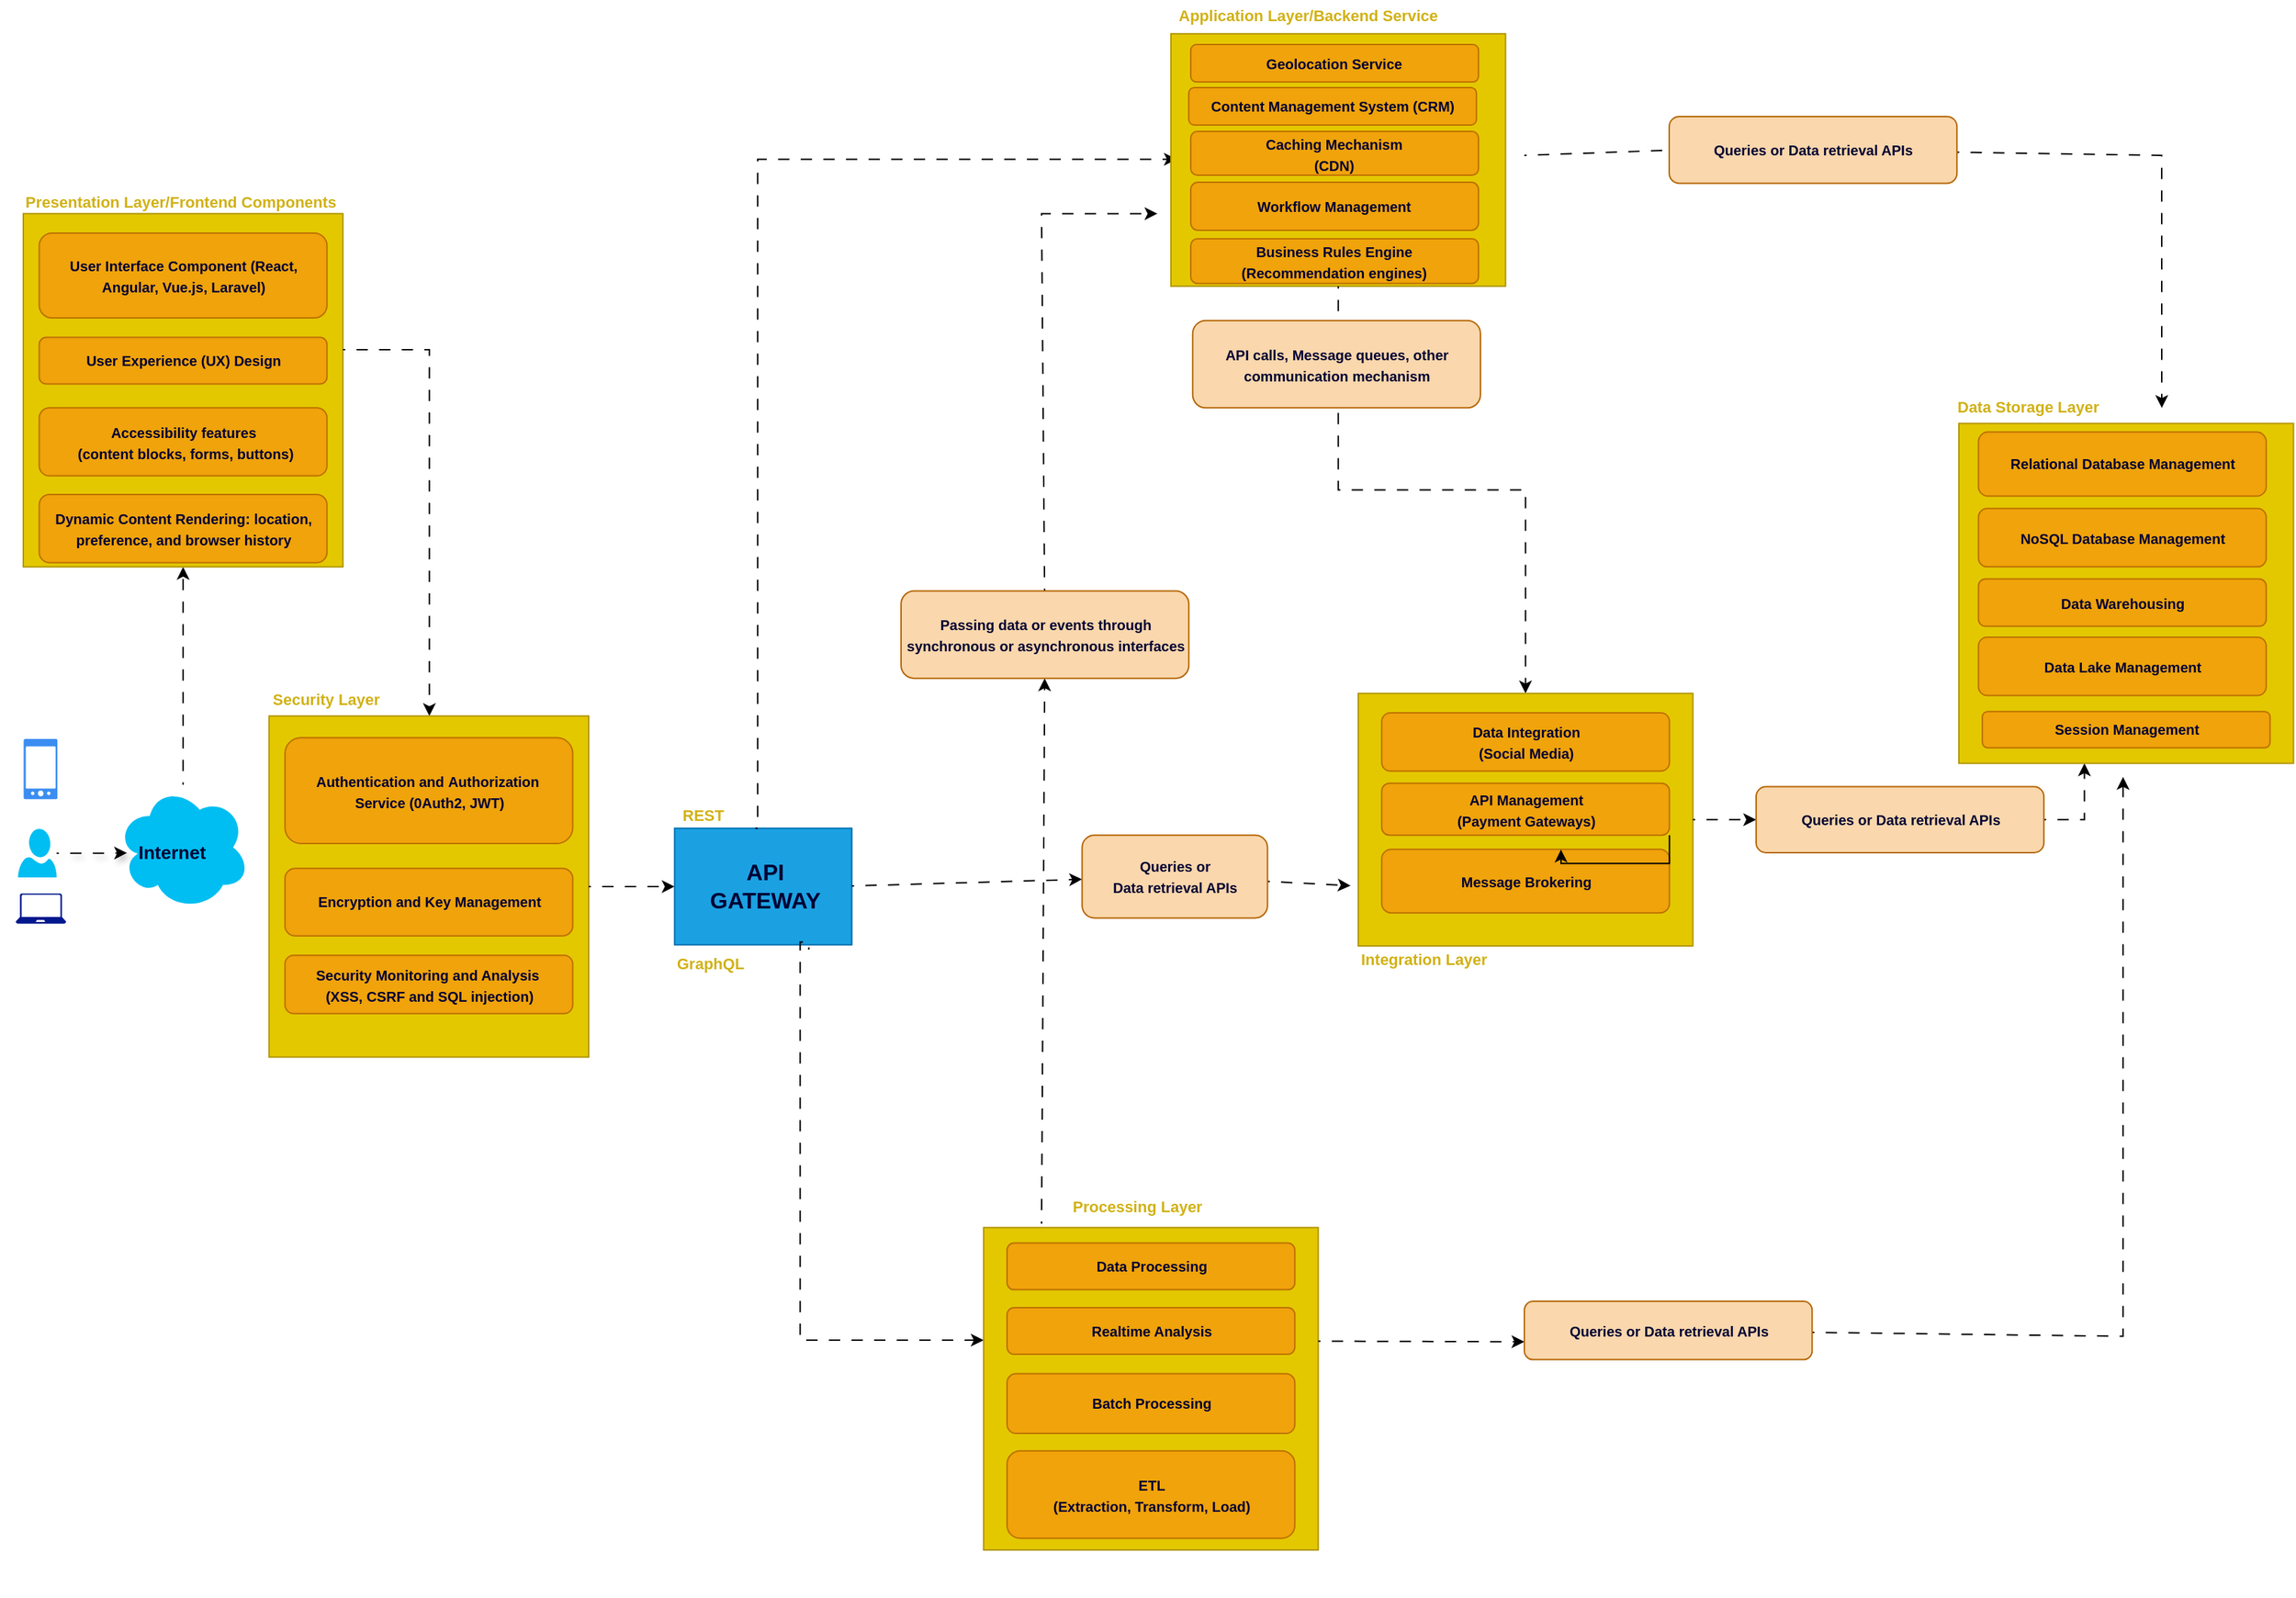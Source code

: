<mxfile version="24.2.3" type="github">
  <diagram name=" IMS Design" id="VsOKy8HMH-eMZyT6rsmT">
    <mxGraphModel dx="1912" dy="984" grid="1" gridSize="10" guides="1" tooltips="1" connect="1" arrows="1" fold="1" page="1" pageScale="1" pageWidth="1654" pageHeight="1169" math="0" shadow="0">
      <root>
        <mxCell id="0" />
        <mxCell id="1" parent="0" />
        <mxCell id="oJ0oxciB_dJQakIOD-1f-190" value="" style="group" parent="1" vertex="1" connectable="0">
          <mxGeometry x="10" y="22" width="1620" height="1130" as="geometry" />
        </mxCell>
        <mxCell id="oJ0oxciB_dJQakIOD-1f-88" value="" style="edgeStyle=orthogonalEdgeStyle;rounded=0;orthogonalLoop=1;jettySize=auto;html=1;flowAnimation=1;" parent="oJ0oxciB_dJQakIOD-1f-190" source="oJ0oxciB_dJQakIOD-1f-6" target="oJ0oxciB_dJQakIOD-1f-87" edge="1">
          <mxGeometry relative="1" as="geometry" />
        </mxCell>
        <mxCell id="oJ0oxciB_dJQakIOD-1f-6" value="" style="ellipse;shape=cloud;whiteSpace=wrap;html=1;verticalAlign=top;fillColor=#00BEF2;strokeColor=none;" parent="oJ0oxciB_dJQakIOD-1f-190" vertex="1">
          <mxGeometry x="82.423" y="555.377" width="94.284" height="88.668" as="geometry" />
        </mxCell>
        <mxCell id="oJ0oxciB_dJQakIOD-1f-1" value="" style="sketch=0;html=1;aspect=fixed;strokeColor=none;shadow=0;fillColor=#3B8DF1;verticalAlign=top;labelPosition=center;verticalLabelPosition=bottom;shape=mxgraph.gcp2.phone_android" parent="oJ0oxciB_dJQakIOD-1f-190" vertex="1">
          <mxGeometry x="16.735" y="523.01" width="23.88" height="42.643" as="geometry" />
        </mxCell>
        <mxCell id="oJ0oxciB_dJQakIOD-1f-2" value="" style="sketch=0;aspect=fixed;pointerEvents=1;shadow=0;dashed=0;html=1;strokeColor=none;labelPosition=center;verticalLabelPosition=bottom;verticalAlign=top;align=center;fillColor=#00188D;shape=mxgraph.azure.laptop" parent="oJ0oxciB_dJQakIOD-1f-190" vertex="1">
          <mxGeometry x="11.097" y="632.36" width="35.723" height="21.431" as="geometry" />
        </mxCell>
        <mxCell id="oJ0oxciB_dJQakIOD-1f-7" value="" style="edgeStyle=orthogonalEdgeStyle;rounded=0;orthogonalLoop=1;jettySize=auto;html=1;entryX=0.079;entryY=0.545;entryDx=0;entryDy=0;entryPerimeter=0;shadow=1;flowAnimation=1;" parent="oJ0oxciB_dJQakIOD-1f-190" source="oJ0oxciB_dJQakIOD-1f-3" target="oJ0oxciB_dJQakIOD-1f-6" edge="1">
          <mxGeometry relative="1" as="geometry" />
        </mxCell>
        <mxCell id="oJ0oxciB_dJQakIOD-1f-3" value="" style="verticalLabelPosition=bottom;html=1;verticalAlign=top;align=center;strokeColor=none;fillColor=#00BEF2;shape=mxgraph.azure.user;" parent="oJ0oxciB_dJQakIOD-1f-190" vertex="1">
          <mxGeometry x="12.735" y="586.651" width="27.329" height="34.367" as="geometry" />
        </mxCell>
        <mxCell id="oJ0oxciB_dJQakIOD-1f-90" value="" style="group" parent="oJ0oxciB_dJQakIOD-1f-190" vertex="1" connectable="0">
          <mxGeometry x="16.493" y="151.217" width="226.144" height="282.665" as="geometry" />
        </mxCell>
        <mxCell id="oJ0oxciB_dJQakIOD-1f-91" value="" style="group" parent="oJ0oxciB_dJQakIOD-1f-90" vertex="1" connectable="0">
          <mxGeometry width="226.144" height="250" as="geometry" />
        </mxCell>
        <mxCell id="oJ0oxciB_dJQakIOD-1f-87" value="" style="whiteSpace=wrap;html=1;verticalAlign=top;fillColor=#e3c800;strokeColor=#B09500;fontColor=#000000;" parent="oJ0oxciB_dJQakIOD-1f-91" vertex="1">
          <mxGeometry width="226.14" height="250" as="geometry" />
        </mxCell>
        <mxCell id="oJ0oxciB_dJQakIOD-1f-49" value="&lt;font size=&quot;1&quot; color=&quot;#000033&quot;&gt;&lt;b style=&quot;&quot;&gt;User Interface Component (React, Angular, Vue.js, Laravel)&lt;/b&gt;&lt;/font&gt;" style="rounded=1;whiteSpace=wrap;html=1;fillColor=#f0a30a;fontColor=#000000;strokeColor=#BD7000;" parent="oJ0oxciB_dJQakIOD-1f-91" vertex="1">
          <mxGeometry x="11.273" y="13.747" width="203.598" height="60.06" as="geometry" />
        </mxCell>
        <mxCell id="oJ0oxciB_dJQakIOD-1f-50" value="&lt;b style=&quot;color: rgb(0, 0, 51);&quot;&gt;&lt;font style=&quot;font-size: 10px;&quot;&gt;User Experience (UX) Design&lt;/font&gt;&lt;/b&gt;" style="rounded=1;whiteSpace=wrap;html=1;fillColor=#f0a30a;fontColor=#000000;strokeColor=#BD7000;" parent="oJ0oxciB_dJQakIOD-1f-91" vertex="1">
          <mxGeometry x="11.273" y="87.554" width="203.598" height="32.993" as="geometry" />
        </mxCell>
        <mxCell id="oJ0oxciB_dJQakIOD-1f-51" value="&lt;b style=&quot;color: rgb(0, 0, 51); font-size: 10px;&quot;&gt;Accessibility features&lt;br&gt;&amp;nbsp;(content blocks, forms, buttons)&lt;/b&gt;" style="rounded=1;whiteSpace=wrap;html=1;fillColor=#f0a30a;fontColor=#000000;strokeColor=#BD7000;" parent="oJ0oxciB_dJQakIOD-1f-91" vertex="1">
          <mxGeometry x="11.273" y="137.387" width="203.598" height="48.197" as="geometry" />
        </mxCell>
        <mxCell id="X1ZcEELqhBaGhCsBK1d6-1" value="&lt;font color=&quot;#000033&quot;&gt;&lt;span style=&quot;font-size: 10px;&quot;&gt;&lt;b&gt;Dynamic Content Rendering:&amp;nbsp;&lt;/b&gt;&lt;/span&gt;&lt;/font&gt;&lt;b style=&quot;font-size: 10px; color: rgb(0, 0, 51); background-color: initial;&quot;&gt;location, preference, and browser history&lt;/b&gt;" style="rounded=1;whiteSpace=wrap;html=1;fillColor=#f0a30a;fontColor=#000000;strokeColor=#BD7000;" vertex="1" parent="oJ0oxciB_dJQakIOD-1f-91">
          <mxGeometry x="11.273" y="198.787" width="203.598" height="48.197" as="geometry" />
        </mxCell>
        <mxCell id="oJ0oxciB_dJQakIOD-1f-93" value="" style="edgeStyle=orthogonalEdgeStyle;rounded=0;orthogonalLoop=1;jettySize=auto;html=1;flowAnimation=1;" parent="oJ0oxciB_dJQakIOD-1f-190" source="oJ0oxciB_dJQakIOD-1f-87" target="oJ0oxciB_dJQakIOD-1f-92" edge="1">
          <mxGeometry relative="1" as="geometry">
            <Array as="points">
              <mxPoint x="303.785" y="247.445" />
            </Array>
          </mxGeometry>
        </mxCell>
        <mxCell id="oJ0oxciB_dJQakIOD-1f-96" value="" style="group" parent="oJ0oxciB_dJQakIOD-1f-190" vertex="1" connectable="0">
          <mxGeometry x="190.371" y="459.492" width="226.144" height="288.686" as="geometry" />
        </mxCell>
        <mxCell id="oJ0oxciB_dJQakIOD-1f-92" value="" style="whiteSpace=wrap;html=1;verticalAlign=top;fillColor=#e3c800;strokeColor=#B09500;fontColor=#000000;" parent="oJ0oxciB_dJQakIOD-1f-96" vertex="1">
          <mxGeometry y="47.262" width="226.144" height="241.424" as="geometry" />
        </mxCell>
        <mxCell id="oJ0oxciB_dJQakIOD-1f-70" value="&lt;font size=&quot;1&quot; color=&quot;#000033&quot;&gt;&lt;b style=&quot;&quot;&gt;Authentication and&amp;nbsp;&lt;/b&gt;&lt;/font&gt;&lt;b style=&quot;color: rgb(0, 0, 51); font-size: x-small;&quot;&gt;Authorization&amp;nbsp; Service&lt;/b&gt;&lt;font size=&quot;1&quot; color=&quot;#000033&quot;&gt;&lt;b style=&quot;&quot;&gt;&amp;nbsp;(0Auth2, JWT)&lt;/b&gt;&lt;/font&gt;" style="rounded=1;whiteSpace=wrap;html=1;fillColor=#f0a30a;fontColor=#000000;strokeColor=#BD7000;" parent="oJ0oxciB_dJQakIOD-1f-96" vertex="1">
          <mxGeometry x="11.273" y="62.672" width="203.598" height="74.797" as="geometry" />
        </mxCell>
        <mxCell id="oJ0oxciB_dJQakIOD-1f-71" value="&lt;b style=&quot;color: rgb(0, 0, 51);&quot;&gt;&lt;font style=&quot;font-size: 10px;&quot;&gt;Encryption and Key Management&lt;/font&gt;&lt;/b&gt;" style="rounded=1;whiteSpace=wrap;html=1;fillColor=#f0a30a;fontColor=#000000;strokeColor=#BD7000;" parent="oJ0oxciB_dJQakIOD-1f-96" vertex="1">
          <mxGeometry x="11.273" y="155.121" width="203.598" height="47.771" as="geometry" />
        </mxCell>
        <mxCell id="oJ0oxciB_dJQakIOD-1f-72" value="&lt;font color=&quot;#000033&quot;&gt;&lt;span style=&quot;font-size: 10px;&quot;&gt;&lt;b&gt;Security Monitoring and Analysis&amp;nbsp;&lt;/b&gt;&lt;/span&gt;&lt;/font&gt;&lt;div&gt;&lt;font color=&quot;#000033&quot;&gt;&lt;span style=&quot;font-size: 10px;&quot;&gt;&lt;b&gt;(XSS, CSRF and SQL injection)&lt;/b&gt;&lt;/span&gt;&lt;/font&gt;&lt;/div&gt;" style="rounded=1;whiteSpace=wrap;html=1;fillColor=#f0a30a;fontColor=#000000;strokeColor=#BD7000;" parent="oJ0oxciB_dJQakIOD-1f-96" vertex="1">
          <mxGeometry x="11.273" y="216.638" width="203.598" height="41.241" as="geometry" />
        </mxCell>
        <mxCell id="oJ0oxciB_dJQakIOD-1f-48" value="&lt;span style=&quot;color: rgb(209, 177, 21); font-weight: 700; text-wrap: nowrap; font-size: 11px;&quot;&gt;&lt;font style=&quot;font-size: 11px;&quot;&gt;Security Layer&lt;/font&gt;&lt;/span&gt;&lt;div style=&quot;color: rgb(209, 177, 21); font-weight: 700; text-wrap: nowrap; font-size: 11px;&quot;&gt;&lt;br&gt;&lt;/div&gt;" style="text;html=1;align=left;verticalAlign=middle;whiteSpace=wrap;rounded=0;" parent="oJ0oxciB_dJQakIOD-1f-96" vertex="1">
          <mxGeometry x="0.683" y="20.62" width="122.979" height="41.241" as="geometry" />
        </mxCell>
        <mxCell id="oJ0oxciB_dJQakIOD-1f-123" value="" style="edgeStyle=orthogonalEdgeStyle;rounded=0;orthogonalLoop=1;jettySize=auto;html=1;flowAnimation=1;" parent="oJ0oxciB_dJQakIOD-1f-190" source="oJ0oxciB_dJQakIOD-1f-92" target="oJ0oxciB_dJQakIOD-1f-122" edge="1">
          <mxGeometry relative="1" as="geometry" />
        </mxCell>
        <mxCell id="oJ0oxciB_dJQakIOD-1f-125" value="" style="group" parent="oJ0oxciB_dJQakIOD-1f-190" vertex="1" connectable="0">
          <mxGeometry x="477.322" y="586.225" width="125.37" height="82.482" as="geometry" />
        </mxCell>
        <mxCell id="oJ0oxciB_dJQakIOD-1f-122" value="" style="whiteSpace=wrap;html=1;verticalAlign=top;fillColor=#1ba1e2;strokeColor=#006EAF;fontColor=#ffffff;" parent="oJ0oxciB_dJQakIOD-1f-125" vertex="1">
          <mxGeometry width="125.37" height="82.482" as="geometry" />
        </mxCell>
        <mxCell id="oJ0oxciB_dJQakIOD-1f-124" value="&lt;div style=&quot;font-weight: 700; text-wrap: nowrap; font-size: 16px;&quot;&gt;&lt;font style=&quot;font-size: 16px;&quot; color=&quot;#000033&quot;&gt;API &lt;br&gt;GATEWAY&lt;/font&gt;&lt;/div&gt;" style="text;html=1;align=center;verticalAlign=middle;whiteSpace=wrap;rounded=0;container=0;" parent="oJ0oxciB_dJQakIOD-1f-125" vertex="1">
          <mxGeometry x="2.391" y="20.62" width="122.979" height="41.241" as="geometry" />
        </mxCell>
        <mxCell id="oJ0oxciB_dJQakIOD-1f-127" value="&lt;div style=&quot;color: rgb(209, 177, 21); text-wrap: nowrap; font-size: 11px;&quot;&gt;&lt;b&gt;REST&lt;/b&gt;&lt;/div&gt;" style="text;html=1;align=left;verticalAlign=middle;whiteSpace=wrap;rounded=0;container=0;" parent="oJ0oxciB_dJQakIOD-1f-190" vertex="1">
          <mxGeometry x="481.421" y="563.625" width="54.657" height="26.119" as="geometry" />
        </mxCell>
        <mxCell id="oJ0oxciB_dJQakIOD-1f-128" value="&lt;div style=&quot;color: rgb(209, 177, 21); font-weight: 700; text-wrap: nowrap; font-size: 11px;&quot;&gt;GraphQL&lt;/div&gt;" style="text;html=1;align=left;verticalAlign=middle;whiteSpace=wrap;rounded=0;container=0;" parent="oJ0oxciB_dJQakIOD-1f-190" vertex="1">
          <mxGeometry x="477.322" y="670.852" width="81.986" height="21.995" as="geometry" />
        </mxCell>
        <mxCell id="oJ0oxciB_dJQakIOD-1f-130" value="&lt;div style=&quot;text-wrap: nowrap; font-size: 13px;&quot;&gt;Internet&lt;/div&gt;" style="text;html=1;align=left;verticalAlign=middle;whiteSpace=wrap;rounded=0;container=0;fontColor=#000033;fontStyle=1;fontSize=13;" parent="oJ0oxciB_dJQakIOD-1f-190" vertex="1">
          <mxGeometry x="96.087" y="589.745" width="81.986" height="27.494" as="geometry" />
        </mxCell>
        <mxCell id="oJ0oxciB_dJQakIOD-1f-132" value="" style="edgeStyle=orthogonalEdgeStyle;rounded=0;orthogonalLoop=1;jettySize=auto;html=1;exitX=0.75;exitY=0;exitDx=0;exitDy=0;flowAnimation=1;" parent="oJ0oxciB_dJQakIOD-1f-190" edge="1">
          <mxGeometry relative="1" as="geometry">
            <mxPoint x="534.456" y="586.225" as="sourcePoint" />
            <mxPoint x="832.594" y="112.725" as="targetPoint" />
            <Array as="points">
              <mxPoint x="536.078" y="585.62" />
              <mxPoint x="536.078" y="112.725" />
            </Array>
          </mxGeometry>
        </mxCell>
        <mxCell id="oJ0oxciB_dJQakIOD-1f-137" value="" style="group" parent="oJ0oxciB_dJQakIOD-1f-190" vertex="1" connectable="0">
          <mxGeometry x="797.067" width="251.6" height="202.603" as="geometry" />
        </mxCell>
        <mxCell id="oJ0oxciB_dJQakIOD-1f-131" value="" style="whiteSpace=wrap;html=1;fillColor=#e3c800;fontColor=#000000;strokeColor=#B09500;" parent="oJ0oxciB_dJQakIOD-1f-137" vertex="1">
          <mxGeometry x="31.428" y="23.892" width="236.734" height="178.71" as="geometry" />
        </mxCell>
        <mxCell id="oJ0oxciB_dJQakIOD-1f-133" value="&lt;span style=&quot;color: rgb(209, 177, 21); font-weight: 700; text-wrap: nowrap; font-size: 11px;&quot;&gt;&lt;font style=&quot;font-size: 11px;&quot;&gt;Application Layer/Backend Service&lt;/font&gt;&lt;/span&gt;&lt;div style=&quot;color: rgb(209, 177, 21); font-weight: 700; text-wrap: nowrap; font-size: 11px;&quot;&gt;&lt;br&gt;&lt;/div&gt;" style="text;html=1;align=left;verticalAlign=middle;whiteSpace=wrap;rounded=0;container=0;" parent="oJ0oxciB_dJQakIOD-1f-137" vertex="1">
          <mxGeometry x="34.5" width="205.5" height="33.52" as="geometry" />
        </mxCell>
        <mxCell id="oJ0oxciB_dJQakIOD-1f-134" value="&lt;font size=&quot;1&quot; color=&quot;#000033&quot;&gt;&lt;b&gt;Geolocation Service&lt;/b&gt;&lt;/font&gt;" style="rounded=1;whiteSpace=wrap;html=1;fillColor=#f0a30a;fontColor=#000000;strokeColor=#BD7000;container=0;" parent="oJ0oxciB_dJQakIOD-1f-137" vertex="1">
          <mxGeometry x="45.43" y="31.52" width="203.6" height="26.48" as="geometry" />
        </mxCell>
        <mxCell id="oJ0oxciB_dJQakIOD-1f-135" value="&lt;font size=&quot;1&quot; color=&quot;#000033&quot;&gt;&lt;b style=&quot;&quot;&gt;Caching Mechanism&lt;/b&gt;&lt;/font&gt;&lt;div&gt;&lt;font size=&quot;1&quot; color=&quot;#000033&quot;&gt;&lt;b style=&quot;&quot;&gt;(CDN)&lt;/b&gt;&lt;/font&gt;&lt;/div&gt;" style="rounded=1;whiteSpace=wrap;html=1;fillColor=#f0a30a;fontColor=#000000;strokeColor=#BD7000;container=0;" parent="oJ0oxciB_dJQakIOD-1f-137" vertex="1">
          <mxGeometry x="45.43" y="93" width="203.6" height="31" as="geometry" />
        </mxCell>
        <mxCell id="oJ0oxciB_dJQakIOD-1f-136" value="&lt;b style=&quot;color: rgb(0, 0, 51);&quot;&gt;&lt;font style=&quot;font-size: 10px;&quot;&gt;Business Rules Engine&lt;/font&gt;&lt;/b&gt;&lt;div&gt;&lt;b style=&quot;color: rgb(0, 0, 51);&quot;&gt;&lt;font style=&quot;font-size: 10px;&quot;&gt;(Recommendation engines)&lt;/font&gt;&lt;/b&gt;&lt;/div&gt;" style="rounded=1;whiteSpace=wrap;html=1;fillColor=#f0a30a;fontColor=#000000;strokeColor=#BD7000;container=0;" parent="oJ0oxciB_dJQakIOD-1f-137" vertex="1">
          <mxGeometry x="45.43" y="169" width="203.6" height="31.61" as="geometry" />
        </mxCell>
        <mxCell id="X1ZcEELqhBaGhCsBK1d6-77" value="&lt;font size=&quot;1&quot; color=&quot;#000033&quot;&gt;&lt;b&gt;Content Management System (CRM)&lt;/b&gt;&lt;/font&gt;" style="rounded=1;whiteSpace=wrap;html=1;fillColor=#f0a30a;fontColor=#000000;strokeColor=#BD7000;container=0;" vertex="1" parent="oJ0oxciB_dJQakIOD-1f-137">
          <mxGeometry x="44" y="62" width="203.6" height="26.48" as="geometry" />
        </mxCell>
        <mxCell id="X1ZcEELqhBaGhCsBK1d6-78" value="&lt;font size=&quot;1&quot; color=&quot;#000033&quot;&gt;&lt;b style=&quot;&quot;&gt;Workflow Management&lt;/b&gt;&lt;/font&gt;" style="rounded=1;whiteSpace=wrap;html=1;fillColor=#f0a30a;fontColor=#000000;strokeColor=#BD7000;container=0;" vertex="1" parent="oJ0oxciB_dJQakIOD-1f-137">
          <mxGeometry x="45.43" y="129" width="203.6" height="34" as="geometry" />
        </mxCell>
        <mxCell id="oJ0oxciB_dJQakIOD-1f-139" value="" style="edgeStyle=orthogonalEdgeStyle;rounded=0;orthogonalLoop=1;jettySize=auto;html=1;flowAnimation=1;" parent="oJ0oxciB_dJQakIOD-1f-190" source="oJ0oxciB_dJQakIOD-1f-131" target="oJ0oxciB_dJQakIOD-1f-138" edge="1">
          <mxGeometry relative="1" as="geometry" />
        </mxCell>
        <mxCell id="oJ0oxciB_dJQakIOD-1f-146" value="" style="edgeStyle=orthogonalEdgeStyle;rounded=0;orthogonalLoop=1;jettySize=auto;html=1;exitX=1.158;exitY=0.059;exitDx=0;exitDy=0;exitPerimeter=0;flowAnimation=1;" parent="oJ0oxciB_dJQakIOD-1f-190" source="oJ0oxciB_dJQakIOD-1f-128" edge="1">
          <mxGeometry relative="1" as="geometry">
            <mxPoint x="545.643" y="728.589" as="sourcePoint" />
            <mxPoint x="695.951" y="948.54" as="targetPoint" />
            <Array as="points">
              <mxPoint x="566.14" y="666.727" />
              <mxPoint x="566.14" y="948.54" />
            </Array>
          </mxGeometry>
        </mxCell>
        <mxCell id="oJ0oxciB_dJQakIOD-1f-152" value="" style="group" parent="oJ0oxciB_dJQakIOD-1f-190" vertex="1" connectable="0">
          <mxGeometry x="961.038" y="490.766" width="236.734" height="208.954" as="geometry" />
        </mxCell>
        <mxCell id="oJ0oxciB_dJQakIOD-1f-138" value="" style="whiteSpace=wrap;html=1;fillColor=#e3c800;fontColor=#000000;strokeColor=#B09500;" parent="oJ0oxciB_dJQakIOD-1f-152" vertex="1">
          <mxGeometry width="236.734" height="178.71" as="geometry" />
        </mxCell>
        <mxCell id="oJ0oxciB_dJQakIOD-1f-140" value="&lt;div style=&quot;color: rgb(209, 177, 21); font-weight: 700; text-wrap: nowrap; font-size: 11px;&quot;&gt;Integration Layer&lt;/div&gt;" style="text;html=1;align=left;verticalAlign=middle;whiteSpace=wrap;rounded=0;container=0;" parent="oJ0oxciB_dJQakIOD-1f-152" vertex="1">
          <mxGeometry y="167.713" width="122.979" height="41.241" as="geometry" />
        </mxCell>
        <mxCell id="oJ0oxciB_dJQakIOD-1f-141" value="&lt;font size=&quot;1&quot; color=&quot;#000033&quot;&gt;&lt;b style=&quot;&quot;&gt;Data Integration&lt;/b&gt;&lt;/font&gt;&lt;div&gt;&lt;font size=&quot;1&quot; color=&quot;#000033&quot;&gt;&lt;b style=&quot;&quot;&gt;(Social Media)&lt;/b&gt;&lt;/font&gt;&lt;/div&gt;" style="rounded=1;whiteSpace=wrap;html=1;fillColor=#f0a30a;fontColor=#000000;strokeColor=#BD7000;container=0;" parent="oJ0oxciB_dJQakIOD-1f-152" vertex="1">
          <mxGeometry x="16.575" y="13.747" width="203.598" height="41.241" as="geometry" />
        </mxCell>
        <mxCell id="oJ0oxciB_dJQakIOD-1f-142" value="&lt;font size=&quot;1&quot; color=&quot;#000033&quot;&gt;&lt;b style=&quot;&quot;&gt;API Management&lt;/b&gt;&lt;/font&gt;&lt;div&gt;&lt;font size=&quot;1&quot; color=&quot;#000033&quot;&gt;&lt;b style=&quot;&quot;&gt;(Payment Gateways)&lt;/b&gt;&lt;/font&gt;&lt;/div&gt;" style="rounded=1;whiteSpace=wrap;html=1;fillColor=#f0a30a;fontColor=#000000;strokeColor=#BD7000;container=0;" parent="oJ0oxciB_dJQakIOD-1f-152" vertex="1">
          <mxGeometry x="16.575" y="63.58" width="203.598" height="36.773" as="geometry" />
        </mxCell>
        <mxCell id="oJ0oxciB_dJQakIOD-1f-143" value="&lt;b style=&quot;color: rgb(0, 0, 51);&quot;&gt;&lt;font style=&quot;font-size: 10px;&quot;&gt;Message Brokering&lt;/font&gt;&lt;/b&gt;" style="rounded=1;whiteSpace=wrap;html=1;fillColor=#f0a30a;fontColor=#000000;strokeColor=#BD7000;container=0;" parent="oJ0oxciB_dJQakIOD-1f-152" vertex="1">
          <mxGeometry x="16.575" y="110.319" width="203.598" height="45.021" as="geometry" />
        </mxCell>
        <mxCell id="oJ0oxciB_dJQakIOD-1f-181" style="edgeStyle=orthogonalEdgeStyle;rounded=0;orthogonalLoop=1;jettySize=auto;html=1;exitX=1;exitY=1;exitDx=0;exitDy=0;entryX=0.623;entryY=0.005;entryDx=0;entryDy=0;entryPerimeter=0;" parent="oJ0oxciB_dJQakIOD-1f-152" source="oJ0oxciB_dJQakIOD-1f-142" target="oJ0oxciB_dJQakIOD-1f-143" edge="1">
          <mxGeometry relative="1" as="geometry" />
        </mxCell>
        <mxCell id="oJ0oxciB_dJQakIOD-1f-153" value="" style="group" parent="oJ0oxciB_dJQakIOD-1f-190" vertex="1" connectable="0">
          <mxGeometry x="695.964" y="868.808" width="236.734" height="261.192" as="geometry" />
        </mxCell>
        <mxCell id="oJ0oxciB_dJQakIOD-1f-144" value="" style="whiteSpace=wrap;html=1;fillColor=#e3c800;fontColor=#000000;strokeColor=#B09500;" parent="oJ0oxciB_dJQakIOD-1f-153" vertex="1">
          <mxGeometry width="236.734" height="228.2" as="geometry" />
        </mxCell>
        <mxCell id="oJ0oxciB_dJQakIOD-1f-148" value="&lt;font size=&quot;1&quot; color=&quot;#000033&quot;&gt;&lt;b style=&quot;&quot;&gt;Data Processing&lt;/b&gt;&lt;/font&gt;" style="rounded=1;whiteSpace=wrap;html=1;fillColor=#f0a30a;fontColor=#000000;strokeColor=#BD7000;container=0;" parent="oJ0oxciB_dJQakIOD-1f-153" vertex="1">
          <mxGeometry x="16.575" y="10.998" width="203.598" height="32.993" as="geometry" />
        </mxCell>
        <mxCell id="oJ0oxciB_dJQakIOD-1f-149" value="&lt;font size=&quot;1&quot; color=&quot;#000033&quot;&gt;&lt;b style=&quot;&quot;&gt;Realtime Analysis&lt;/b&gt;&lt;/font&gt;" style="rounded=1;whiteSpace=wrap;html=1;fillColor=#f0a30a;fontColor=#000000;strokeColor=#BD7000;container=0;" parent="oJ0oxciB_dJQakIOD-1f-153" vertex="1">
          <mxGeometry x="16.575" y="56.706" width="203.598" height="32.993" as="geometry" />
        </mxCell>
        <mxCell id="oJ0oxciB_dJQakIOD-1f-150" value="&lt;b style=&quot;color: rgb(0, 0, 51);&quot;&gt;&lt;font style=&quot;font-size: 10px;&quot;&gt;Batch Processing&lt;/font&gt;&lt;/b&gt;" style="rounded=1;whiteSpace=wrap;html=1;fillColor=#f0a30a;fontColor=#000000;strokeColor=#BD7000;container=0;" parent="oJ0oxciB_dJQakIOD-1f-153" vertex="1">
          <mxGeometry x="16.575" y="103.446" width="203.598" height="42.272" as="geometry" />
        </mxCell>
        <mxCell id="oJ0oxciB_dJQakIOD-1f-151" value="&lt;font color=&quot;#000033&quot;&gt;&lt;span style=&quot;font-size: 10px;&quot;&gt;&lt;b&gt;ETL &lt;br&gt;(Extraction, Transform, Load)&lt;/b&gt;&lt;/span&gt;&lt;/font&gt;" style="rounded=1;whiteSpace=wrap;html=1;fillColor=#f0a30a;fontColor=#000000;strokeColor=#BD7000;container=0;" parent="oJ0oxciB_dJQakIOD-1f-153" vertex="1">
          <mxGeometry x="16.582" y="158.09" width="203.593" height="61.861" as="geometry" />
        </mxCell>
        <mxCell id="oJ0oxciB_dJQakIOD-1f-155" value="" style="edgeStyle=orthogonalEdgeStyle;rounded=0;orthogonalLoop=1;jettySize=auto;html=1;flowAnimation=1;" parent="oJ0oxciB_dJQakIOD-1f-190" source="oJ0oxciB_dJQakIOD-1f-176" target="oJ0oxciB_dJQakIOD-1f-154" edge="1">
          <mxGeometry relative="1" as="geometry">
            <Array as="points">
              <mxPoint x="1474.817" y="580.122" />
            </Array>
          </mxGeometry>
        </mxCell>
        <mxCell id="oJ0oxciB_dJQakIOD-1f-162" value="" style="group" parent="oJ0oxciB_dJQakIOD-1f-190" vertex="1" connectable="0">
          <mxGeometry x="1383.266" y="273.564" width="236.734" height="265.316" as="geometry" />
        </mxCell>
        <mxCell id="oJ0oxciB_dJQakIOD-1f-107" value="&lt;span style=&quot;color: rgb(209, 177, 21); font-weight: 700; text-wrap: nowrap; font-size: 11px;&quot;&gt;&lt;font style=&quot;font-size: 11px;&quot;&gt;Data Storage Layer&lt;/font&gt;&lt;/span&gt;&lt;div style=&quot;color: rgb(209, 177, 21); font-weight: 700; text-wrap: nowrap; font-size: 11px;&quot;&gt;&lt;br&gt;&lt;/div&gt;" style="text;html=1;align=left;verticalAlign=middle;whiteSpace=wrap;rounded=0;container=0;" parent="oJ0oxciB_dJQakIOD-1f-162" vertex="1">
          <mxGeometry width="163.972" height="41.241" as="geometry" />
        </mxCell>
        <mxCell id="oJ0oxciB_dJQakIOD-1f-154" value="" style="whiteSpace=wrap;html=1;fillColor=#e3c800;fontColor=#000000;strokeColor=#B09500;" parent="oJ0oxciB_dJQakIOD-1f-162" vertex="1">
          <mxGeometry x="2.733" y="26.119" width="236.734" height="240.572" as="geometry" />
        </mxCell>
        <mxCell id="oJ0oxciB_dJQakIOD-1f-157" value="&lt;font size=&quot;1&quot; color=&quot;#000033&quot;&gt;&lt;b style=&quot;&quot;&gt;Relational Database Management&lt;/b&gt;&lt;/font&gt;" style="rounded=1;whiteSpace=wrap;html=1;fillColor=#f0a30a;fontColor=#000000;strokeColor=#BD7000;container=0;" parent="oJ0oxciB_dJQakIOD-1f-162" vertex="1">
          <mxGeometry x="16.561" y="32.241" width="203.598" height="45.365" as="geometry" />
        </mxCell>
        <mxCell id="oJ0oxciB_dJQakIOD-1f-158" value="&lt;b style=&quot;color: rgb(0, 0, 51); font-size: x-small;&quot;&gt;NoSQL Database Management&lt;/b&gt;" style="rounded=1;whiteSpace=wrap;html=1;fillColor=#f0a30a;fontColor=#000000;strokeColor=#BD7000;container=0;" parent="oJ0oxciB_dJQakIOD-1f-162" vertex="1">
          <mxGeometry x="16.561" y="86.353" width="203.598" height="41.241" as="geometry" />
        </mxCell>
        <mxCell id="oJ0oxciB_dJQakIOD-1f-159" value="&lt;b style=&quot;color: rgb(0, 0, 51);&quot;&gt;&lt;font style=&quot;font-size: 10px;&quot;&gt;Data Warehousing&lt;/font&gt;&lt;/b&gt;" style="rounded=1;whiteSpace=wrap;html=1;fillColor=#f0a30a;fontColor=#000000;strokeColor=#BD7000;container=0;" parent="oJ0oxciB_dJQakIOD-1f-162" vertex="1">
          <mxGeometry x="16.561" y="136.193" width="203.598" height="33.515" as="geometry" />
        </mxCell>
        <mxCell id="oJ0oxciB_dJQakIOD-1f-160" value="&lt;font color=&quot;#000033&quot;&gt;&lt;span style=&quot;font-size: 10px;&quot;&gt;&lt;b&gt;Data Lake Management&lt;/b&gt;&lt;/span&gt;&lt;/font&gt;" style="rounded=1;whiteSpace=wrap;html=1;fillColor=#f0a30a;fontColor=#000000;strokeColor=#BD7000;container=0;" parent="oJ0oxciB_dJQakIOD-1f-162" vertex="1">
          <mxGeometry x="16.561" y="177.424" width="203.598" height="41.241" as="geometry" />
        </mxCell>
        <mxCell id="X1ZcEELqhBaGhCsBK1d6-79" value="&lt;font color=&quot;#000033&quot;&gt;&lt;span style=&quot;font-size: 10px;&quot;&gt;&lt;b&gt;Session Management&lt;/b&gt;&lt;/span&gt;&lt;/font&gt;" style="rounded=1;whiteSpace=wrap;html=1;fillColor=#f0a30a;fontColor=#000000;strokeColor=#BD7000;container=0;" vertex="1" parent="oJ0oxciB_dJQakIOD-1f-162">
          <mxGeometry x="19.3" y="230" width="203.6" height="25.67" as="geometry" />
        </mxCell>
        <mxCell id="oJ0oxciB_dJQakIOD-1f-163" value="" style="edgeStyle=none;orthogonalLoop=1;jettySize=auto;html=1;rounded=0;flowAnimation=1;" parent="oJ0oxciB_dJQakIOD-1f-190" source="oJ0oxciB_dJQakIOD-1f-103" edge="1">
          <mxGeometry width="80" relative="1" as="geometry">
            <mxPoint x="932.699" y="822.755" as="sourcePoint" />
            <mxPoint x="1502.145" y="549.878" as="targetPoint" />
            <Array as="points">
              <mxPoint x="1502.145" y="945.791" />
            </Array>
          </mxGeometry>
        </mxCell>
        <mxCell id="oJ0oxciB_dJQakIOD-1f-164" value="" style="edgeStyle=none;orthogonalLoop=1;jettySize=auto;html=1;rounded=0;entryX=0.892;entryY=0.367;entryDx=0;entryDy=0;entryPerimeter=0;flowAnimation=1;" parent="oJ0oxciB_dJQakIOD-1f-190" source="oJ0oxciB_dJQakIOD-1f-178" target="oJ0oxciB_dJQakIOD-1f-107" edge="1">
          <mxGeometry width="80" relative="1" as="geometry">
            <mxPoint x="1078.552" y="109.976" as="sourcePoint" />
            <mxPoint x="1233.314" y="109.976" as="targetPoint" />
            <Array as="points">
              <mxPoint x="1529.474" y="109.976" />
            </Array>
          </mxGeometry>
        </mxCell>
        <mxCell id="oJ0oxciB_dJQakIOD-1f-147" value="&lt;div style=&quot;color: rgb(209, 177, 21); font-weight: 700; text-wrap: nowrap; font-size: 11px;&quot;&gt;Processing Layer&lt;/div&gt;" style="text;html=1;align=left;verticalAlign=middle;whiteSpace=wrap;rounded=0;container=0;" parent="oJ0oxciB_dJQakIOD-1f-190" vertex="1">
          <mxGeometry x="757.454" y="833.066" width="122.979" height="41.241" as="geometry" />
        </mxCell>
        <mxCell id="oJ0oxciB_dJQakIOD-1f-89" value="&lt;div style=&quot;color: rgb(209, 177, 21); font-weight: 700; text-wrap: nowrap; font-size: 11px;&quot;&gt;Presentation Layer/Frontend Components&lt;div&gt;&lt;br&gt;&lt;/div&gt;&lt;/div&gt;" style="text;html=1;align=left;verticalAlign=middle;whiteSpace=wrap;rounded=0;" parent="oJ0oxciB_dJQakIOD-1f-190" vertex="1">
          <mxGeometry x="16.49" y="129.22" width="223.51" height="41.24" as="geometry" />
        </mxCell>
        <mxCell id="oJ0oxciB_dJQakIOD-1f-171" value="" style="edgeStyle=none;orthogonalLoop=1;jettySize=auto;html=1;rounded=0;flowAnimation=1;" parent="oJ0oxciB_dJQakIOD-1f-190" edge="1">
          <mxGeometry width="80" relative="1" as="geometry">
            <mxPoint x="932.699" y="949.227" as="sourcePoint" />
            <mxPoint x="1078.552" y="949.632" as="targetPoint" />
            <Array as="points" />
          </mxGeometry>
        </mxCell>
        <mxCell id="oJ0oxciB_dJQakIOD-1f-103" value="&lt;font size=&quot;1&quot; color=&quot;#000033&quot;&gt;&lt;b style=&quot;&quot;&gt;Queries or Data retrieval APIs&lt;/b&gt;&lt;/font&gt;" style="rounded=1;whiteSpace=wrap;html=1;fillColor=#fad7ac;strokeColor=#b46504;container=0;" parent="oJ0oxciB_dJQakIOD-1f-190" vertex="1">
          <mxGeometry x="1078.552" y="921.046" width="203.593" height="41.241" as="geometry" />
        </mxCell>
        <mxCell id="oJ0oxciB_dJQakIOD-1f-172" value="&lt;font size=&quot;1&quot; color=&quot;#000033&quot;&gt;&lt;b style=&quot;&quot;&gt;API calls, Message queues, other communication mechanism&lt;/b&gt;&lt;/font&gt;" style="rounded=1;whiteSpace=wrap;html=1;fillColor=#fad7ac;strokeColor=#b46504;container=0;" parent="oJ0oxciB_dJQakIOD-1f-190" vertex="1">
          <mxGeometry x="843.867" y="226.825" width="203.598" height="61.861" as="geometry" />
        </mxCell>
        <mxCell id="oJ0oxciB_dJQakIOD-1f-177" value="" style="edgeStyle=orthogonalEdgeStyle;rounded=0;orthogonalLoop=1;jettySize=auto;html=1;flowAnimation=1;" parent="oJ0oxciB_dJQakIOD-1f-190" source="oJ0oxciB_dJQakIOD-1f-138" target="oJ0oxciB_dJQakIOD-1f-176" edge="1">
          <mxGeometry relative="1" as="geometry">
            <mxPoint x="1064.887" y="419.282" as="sourcePoint" />
            <mxPoint x="1384.632" y="417.908" as="targetPoint" />
          </mxGeometry>
        </mxCell>
        <mxCell id="oJ0oxciB_dJQakIOD-1f-176" value="&lt;font size=&quot;1&quot; color=&quot;#000033&quot;&gt;&lt;b style=&quot;&quot;&gt;Queries or Data retrieval APIs&lt;/b&gt;&lt;/font&gt;" style="rounded=1;whiteSpace=wrap;html=1;fillColor=#fad7ac;strokeColor=#b46504;container=0;" parent="oJ0oxciB_dJQakIOD-1f-190" vertex="1">
          <mxGeometry x="1242.527" y="556.752" width="203.593" height="46.74" as="geometry" />
        </mxCell>
        <mxCell id="oJ0oxciB_dJQakIOD-1f-179" value="" style="edgeStyle=none;orthogonalLoop=1;jettySize=auto;html=1;rounded=0;entryX=0.892;entryY=0.367;entryDx=0;entryDy=0;entryPerimeter=0;flowAnimation=1;" parent="oJ0oxciB_dJQakIOD-1f-190" target="oJ0oxciB_dJQakIOD-1f-178" edge="1">
          <mxGeometry width="80" relative="1" as="geometry">
            <mxPoint x="1078.552" y="109.976" as="sourcePoint" />
            <mxPoint x="1529.474" y="288.686" as="targetPoint" />
            <Array as="points" />
          </mxGeometry>
        </mxCell>
        <mxCell id="oJ0oxciB_dJQakIOD-1f-178" value="&lt;font size=&quot;1&quot; color=&quot;#000033&quot;&gt;&lt;b style=&quot;&quot;&gt;Queries or Data retrieval APIs&lt;/b&gt;&lt;/font&gt;" style="rounded=1;whiteSpace=wrap;html=1;fillColor=#fad7ac;strokeColor=#b46504;container=0;" parent="oJ0oxciB_dJQakIOD-1f-190" vertex="1">
          <mxGeometry x="1181.033" y="82.482" width="203.593" height="47.262" as="geometry" />
        </mxCell>
        <mxCell id="oJ0oxciB_dJQakIOD-1f-182" value="" style="edgeStyle=none;orthogonalLoop=1;jettySize=auto;html=1;rounded=0;flowAnimation=1;" parent="oJ0oxciB_dJQakIOD-1f-190" source="oJ0oxciB_dJQakIOD-1f-187" edge="1">
          <mxGeometry width="80" relative="1" as="geometry">
            <mxPoint x="602.692" y="627.068" as="sourcePoint" />
            <mxPoint x="955.573" y="626.861" as="targetPoint" />
            <Array as="points" />
          </mxGeometry>
        </mxCell>
        <mxCell id="oJ0oxciB_dJQakIOD-1f-186" value="" style="edgeStyle=none;orthogonalLoop=1;jettySize=auto;html=1;rounded=0;flowAnimation=1;" parent="oJ0oxciB_dJQakIOD-1f-190" source="oJ0oxciB_dJQakIOD-1f-184" edge="1">
          <mxGeometry width="80" relative="1" as="geometry">
            <mxPoint x="736.944" y="866.058" as="sourcePoint" />
            <mxPoint x="818.93" y="151.217" as="targetPoint" />
            <Array as="points">
              <mxPoint x="736.944" y="151.217" />
            </Array>
          </mxGeometry>
        </mxCell>
        <mxCell id="oJ0oxciB_dJQakIOD-1f-188" value="" style="edgeStyle=none;orthogonalLoop=1;jettySize=auto;html=1;rounded=0;flowAnimation=1;" parent="oJ0oxciB_dJQakIOD-1f-190" target="oJ0oxciB_dJQakIOD-1f-187" edge="1">
          <mxGeometry width="80" relative="1" as="geometry">
            <mxPoint x="602.692" y="627.068" as="sourcePoint" />
            <mxPoint x="955.573" y="626.861" as="targetPoint" />
            <Array as="points" />
          </mxGeometry>
        </mxCell>
        <mxCell id="oJ0oxciB_dJQakIOD-1f-187" value="&lt;font size=&quot;1&quot; color=&quot;#000033&quot;&gt;&lt;b style=&quot;&quot;&gt;Queries or &lt;br&gt;Data retrieval APIs&lt;/b&gt;&lt;/font&gt;" style="rounded=1;whiteSpace=wrap;html=1;fillColor=#fad7ac;strokeColor=#b46504;container=0;" parent="oJ0oxciB_dJQakIOD-1f-190" vertex="1">
          <mxGeometry x="765.623" y="591.119" width="131.183" height="58.603" as="geometry" />
        </mxCell>
        <mxCell id="oJ0oxciB_dJQakIOD-1f-189" value="" style="edgeStyle=none;orthogonalLoop=1;jettySize=auto;html=1;rounded=0;flowAnimation=1;" parent="oJ0oxciB_dJQakIOD-1f-190" target="oJ0oxciB_dJQakIOD-1f-184" edge="1">
          <mxGeometry width="80" relative="1" as="geometry">
            <mxPoint x="736.944" y="866.058" as="sourcePoint" />
            <mxPoint x="818.93" y="151.217" as="targetPoint" />
            <Array as="points" />
          </mxGeometry>
        </mxCell>
        <mxCell id="oJ0oxciB_dJQakIOD-1f-184" value="&lt;font size=&quot;1&quot; color=&quot;#000033&quot;&gt;&lt;b style=&quot;&quot;&gt;Passing data or events through synchronous or asynchronous interfaces&lt;/b&gt;&lt;/font&gt;" style="rounded=1;whiteSpace=wrap;html=1;fillColor=#fad7ac;strokeColor=#b46504;container=0;" parent="oJ0oxciB_dJQakIOD-1f-190" vertex="1">
          <mxGeometry x="637.536" y="418.251" width="203.598" height="61.861" as="geometry" />
        </mxCell>
      </root>
    </mxGraphModel>
  </diagram>
</mxfile>
